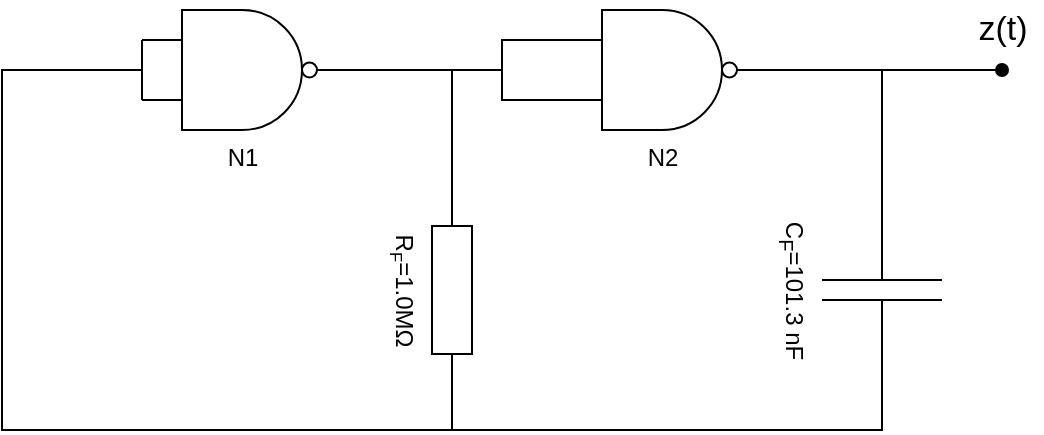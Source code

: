 <mxfile version="19.0.1" type="device"><diagram id="XtZWFLvU-2F6ZdCUFpZ2" name="Page-1"><mxGraphModel dx="760" dy="624" grid="1" gridSize="10" guides="1" tooltips="1" connect="1" arrows="1" fold="1" page="1" pageScale="1" pageWidth="850" pageHeight="1100" math="1" shadow="0"><root><mxCell id="0"/><mxCell id="1" parent="0"/><mxCell id="I7uSpYN8RogNtiW1CiLk-3" style="edgeStyle=orthogonalEdgeStyle;rounded=0;orthogonalLoop=1;jettySize=auto;html=1;exitX=1;exitY=0.5;exitDx=0;exitDy=0;exitPerimeter=0;entryX=0;entryY=0.25;entryDx=0;entryDy=0;entryPerimeter=0;endArrow=none;endFill=0;" edge="1" parent="1" source="I7uSpYN8RogNtiW1CiLk-1" target="I7uSpYN8RogNtiW1CiLk-2"><mxGeometry relative="1" as="geometry"><Array as="points"><mxPoint x="450" y="330"/><mxPoint x="450" y="315"/></Array></mxGeometry></mxCell><mxCell id="I7uSpYN8RogNtiW1CiLk-4" style="edgeStyle=orthogonalEdgeStyle;rounded=0;orthogonalLoop=1;jettySize=auto;html=1;exitX=1;exitY=0.5;exitDx=0;exitDy=0;exitPerimeter=0;entryX=0;entryY=0.75;entryDx=0;entryDy=0;entryPerimeter=0;endArrow=none;endFill=0;" edge="1" parent="1" source="I7uSpYN8RogNtiW1CiLk-1" target="I7uSpYN8RogNtiW1CiLk-2"><mxGeometry relative="1" as="geometry"><Array as="points"><mxPoint x="450" y="330"/><mxPoint x="450" y="345"/></Array></mxGeometry></mxCell><mxCell id="I7uSpYN8RogNtiW1CiLk-6" style="edgeStyle=orthogonalEdgeStyle;rounded=0;orthogonalLoop=1;jettySize=auto;html=1;exitX=1;exitY=0.5;exitDx=0;exitDy=0;exitPerimeter=0;entryX=0;entryY=0.5;entryDx=0;entryDy=0;entryPerimeter=0;endArrow=none;endFill=0;" edge="1" parent="1" source="I7uSpYN8RogNtiW1CiLk-1" target="I7uSpYN8RogNtiW1CiLk-5"><mxGeometry relative="1" as="geometry"/></mxCell><mxCell id="I7uSpYN8RogNtiW1CiLk-1" value="N1" style="verticalLabelPosition=bottom;shadow=0;dashed=0;align=center;html=1;verticalAlign=top;shape=mxgraph.electrical.logic_gates.logic_gate;operation=and;negating=1;negSize=0.15;" vertex="1" parent="1"><mxGeometry x="270" y="300" width="100" height="60" as="geometry"/></mxCell><mxCell id="I7uSpYN8RogNtiW1CiLk-8" style="edgeStyle=orthogonalEdgeStyle;rounded=0;orthogonalLoop=1;jettySize=auto;html=1;exitX=1;exitY=0.5;exitDx=0;exitDy=0;exitPerimeter=0;entryX=0;entryY=0.5;entryDx=0;entryDy=0;entryPerimeter=0;endArrow=none;endFill=0;" edge="1" parent="1" source="I7uSpYN8RogNtiW1CiLk-2" target="I7uSpYN8RogNtiW1CiLk-7"><mxGeometry relative="1" as="geometry"/></mxCell><mxCell id="I7uSpYN8RogNtiW1CiLk-9" style="edgeStyle=orthogonalEdgeStyle;rounded=0;orthogonalLoop=1;jettySize=auto;html=1;exitX=1;exitY=0.5;exitDx=0;exitDy=0;exitPerimeter=0;endArrow=oval;endFill=1;" edge="1" parent="1" source="I7uSpYN8RogNtiW1CiLk-2"><mxGeometry relative="1" as="geometry"><mxPoint x="700" y="330" as="targetPoint"/></mxGeometry></mxCell><mxCell id="I7uSpYN8RogNtiW1CiLk-2" value="N2" style="verticalLabelPosition=bottom;shadow=0;dashed=0;align=center;html=1;verticalAlign=top;shape=mxgraph.electrical.logic_gates.logic_gate;operation=and;negating=1;negSize=0.15;" vertex="1" parent="1"><mxGeometry x="480" y="300" width="100" height="60" as="geometry"/></mxCell><mxCell id="I7uSpYN8RogNtiW1CiLk-12" style="edgeStyle=orthogonalEdgeStyle;rounded=0;orthogonalLoop=1;jettySize=auto;html=1;exitX=0;exitY=0.25;exitDx=0;exitDy=0;exitPerimeter=0;entryX=0;entryY=0.75;entryDx=0;entryDy=0;entryPerimeter=0;endArrow=none;endFill=0;" edge="1" parent="1" source="I7uSpYN8RogNtiW1CiLk-1" target="I7uSpYN8RogNtiW1CiLk-1"><mxGeometry relative="1" as="geometry"/></mxCell><mxCell id="I7uSpYN8RogNtiW1CiLk-13" style="edgeStyle=orthogonalEdgeStyle;rounded=0;orthogonalLoop=1;jettySize=auto;html=1;exitX=1;exitY=0.5;exitDx=0;exitDy=0;exitPerimeter=0;endArrow=none;endFill=0;" edge="1" parent="1" source="I7uSpYN8RogNtiW1CiLk-5"><mxGeometry relative="1" as="geometry"><mxPoint x="270" y="330" as="targetPoint"/><Array as="points"><mxPoint x="425" y="510"/><mxPoint x="200" y="510"/><mxPoint x="200" y="330"/></Array></mxGeometry></mxCell><mxCell id="I7uSpYN8RogNtiW1CiLk-5" value="R&lt;span style=&quot;font-size: 10px;&quot;&gt;&lt;sub&gt;F&lt;/sub&gt;&lt;/span&gt;=1.0MΩ" style="pointerEvents=1;verticalLabelPosition=bottom;shadow=0;dashed=0;align=center;html=1;verticalAlign=top;shape=mxgraph.electrical.resistors.resistor_1;rotation=90;" vertex="1" parent="1"><mxGeometry x="375" y="430" width="100" height="20" as="geometry"/></mxCell><mxCell id="I7uSpYN8RogNtiW1CiLk-10" style="edgeStyle=orthogonalEdgeStyle;rounded=0;orthogonalLoop=1;jettySize=auto;html=1;exitX=1;exitY=0.5;exitDx=0;exitDy=0;exitPerimeter=0;endArrow=none;endFill=0;" edge="1" parent="1" source="I7uSpYN8RogNtiW1CiLk-7"><mxGeometry relative="1" as="geometry"><mxPoint x="270" y="330" as="targetPoint"/><Array as="points"><mxPoint x="640" y="510"/><mxPoint x="200" y="510"/><mxPoint x="200" y="330"/></Array></mxGeometry></mxCell><mxCell id="I7uSpYN8RogNtiW1CiLk-7" value="C&lt;sub&gt;F&lt;/sub&gt;=101.3 nF" style="pointerEvents=1;verticalLabelPosition=bottom;shadow=0;dashed=0;align=center;html=1;verticalAlign=top;shape=mxgraph.electrical.capacitors.capacitor_1;rotation=90;" vertex="1" parent="1"><mxGeometry x="590" y="410" width="100" height="60" as="geometry"/></mxCell><mxCell id="I7uSpYN8RogNtiW1CiLk-14" value="z(t)" style="text;html=1;align=center;verticalAlign=middle;resizable=0;points=[];autosize=1;strokeColor=none;fillColor=none;fontColor=none;fontSize=17;" vertex="1" parent="1"><mxGeometry x="680" y="295" width="40" height="30" as="geometry"/></mxCell></root></mxGraphModel></diagram></mxfile>